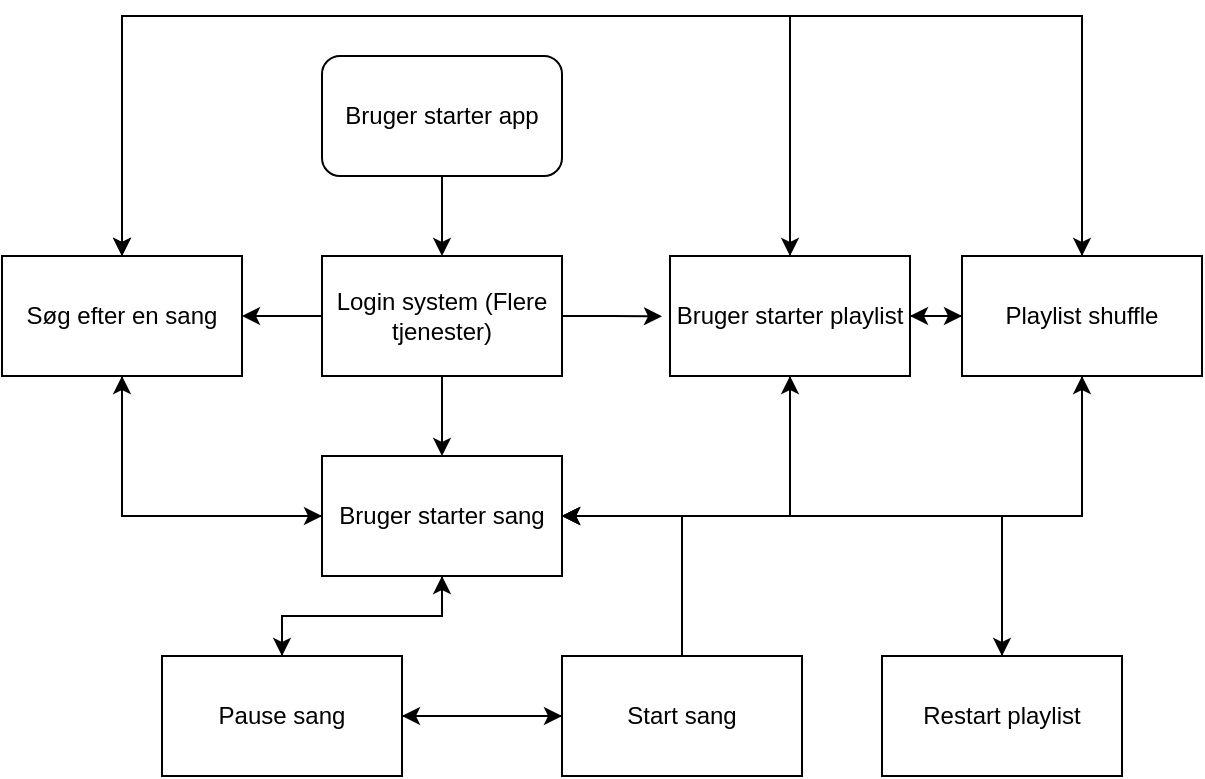 <mxfile version="20.2.8" type="device"><diagram id="C5RBs43oDa-KdzZeNtuy" name="Page-1"><mxGraphModel dx="604" dy="356" grid="1" gridSize="10" guides="1" tooltips="1" connect="1" arrows="1" fold="1" page="1" pageScale="1" pageWidth="827" pageHeight="1169" math="0" shadow="0"><root><mxCell id="WIyWlLk6GJQsqaUBKTNV-0"/><mxCell id="WIyWlLk6GJQsqaUBKTNV-1" parent="WIyWlLk6GJQsqaUBKTNV-0"/><mxCell id="KLR6BvoIKs0OWKQICFV1-5" style="edgeStyle=orthogonalEdgeStyle;rounded=0;orthogonalLoop=1;jettySize=auto;html=1;exitX=0.5;exitY=1;exitDx=0;exitDy=0;" edge="1" parent="WIyWlLk6GJQsqaUBKTNV-1" source="KLR6BvoIKs0OWKQICFV1-1" target="KLR6BvoIKs0OWKQICFV1-2"><mxGeometry relative="1" as="geometry"/></mxCell><mxCell id="KLR6BvoIKs0OWKQICFV1-1" value="Bruger starter app" style="rounded=1;whiteSpace=wrap;html=1;" vertex="1" parent="WIyWlLk6GJQsqaUBKTNV-1"><mxGeometry x="180" y="60" width="120" height="60" as="geometry"/></mxCell><mxCell id="KLR6BvoIKs0OWKQICFV1-15" style="edgeStyle=orthogonalEdgeStyle;rounded=0;orthogonalLoop=1;jettySize=auto;html=1;exitX=0.5;exitY=1;exitDx=0;exitDy=0;entryX=0.5;entryY=0;entryDx=0;entryDy=0;" edge="1" parent="WIyWlLk6GJQsqaUBKTNV-1" source="KLR6BvoIKs0OWKQICFV1-2" target="KLR6BvoIKs0OWKQICFV1-4"><mxGeometry relative="1" as="geometry"/></mxCell><mxCell id="KLR6BvoIKs0OWKQICFV1-16" style="edgeStyle=orthogonalEdgeStyle;rounded=0;orthogonalLoop=1;jettySize=auto;html=1;exitX=1;exitY=0.5;exitDx=0;exitDy=0;" edge="1" parent="WIyWlLk6GJQsqaUBKTNV-1" source="KLR6BvoIKs0OWKQICFV1-2"><mxGeometry relative="1" as="geometry"><mxPoint x="350" y="190.185" as="targetPoint"/></mxGeometry></mxCell><mxCell id="KLR6BvoIKs0OWKQICFV1-24" style="edgeStyle=orthogonalEdgeStyle;rounded=0;orthogonalLoop=1;jettySize=auto;html=1;exitX=0;exitY=0.5;exitDx=0;exitDy=0;entryX=1;entryY=0.5;entryDx=0;entryDy=0;" edge="1" parent="WIyWlLk6GJQsqaUBKTNV-1" source="KLR6BvoIKs0OWKQICFV1-2" target="KLR6BvoIKs0OWKQICFV1-23"><mxGeometry relative="1" as="geometry"/></mxCell><mxCell id="KLR6BvoIKs0OWKQICFV1-2" value="Login system (Flere tjenester)" style="rounded=0;whiteSpace=wrap;html=1;" vertex="1" parent="WIyWlLk6GJQsqaUBKTNV-1"><mxGeometry x="180" y="160" width="120" height="60" as="geometry"/></mxCell><mxCell id="KLR6BvoIKs0OWKQICFV1-7" style="edgeStyle=orthogonalEdgeStyle;rounded=0;orthogonalLoop=1;jettySize=auto;html=1;exitX=1;exitY=0.5;exitDx=0;exitDy=0;entryX=0;entryY=0.5;entryDx=0;entryDy=0;" edge="1" parent="WIyWlLk6GJQsqaUBKTNV-1" source="KLR6BvoIKs0OWKQICFV1-3" target="KLR6BvoIKs0OWKQICFV1-6"><mxGeometry relative="1" as="geometry"/></mxCell><mxCell id="KLR6BvoIKs0OWKQICFV1-17" style="edgeStyle=orthogonalEdgeStyle;rounded=0;orthogonalLoop=1;jettySize=auto;html=1;exitX=0.5;exitY=1;exitDx=0;exitDy=0;entryX=1;entryY=0.5;entryDx=0;entryDy=0;" edge="1" parent="WIyWlLk6GJQsqaUBKTNV-1" source="KLR6BvoIKs0OWKQICFV1-3" target="KLR6BvoIKs0OWKQICFV1-4"><mxGeometry relative="1" as="geometry"/></mxCell><mxCell id="KLR6BvoIKs0OWKQICFV1-34" style="edgeStyle=orthogonalEdgeStyle;rounded=0;orthogonalLoop=1;jettySize=auto;html=1;exitX=0.5;exitY=0;exitDx=0;exitDy=0;entryX=0.5;entryY=0;entryDx=0;entryDy=0;" edge="1" parent="WIyWlLk6GJQsqaUBKTNV-1" source="KLR6BvoIKs0OWKQICFV1-3" target="KLR6BvoIKs0OWKQICFV1-23"><mxGeometry relative="1" as="geometry"><Array as="points"><mxPoint x="414" y="40"/><mxPoint x="80" y="40"/></Array></mxGeometry></mxCell><mxCell id="KLR6BvoIKs0OWKQICFV1-3" value="Bruger starter playlist" style="rounded=0;whiteSpace=wrap;html=1;" vertex="1" parent="WIyWlLk6GJQsqaUBKTNV-1"><mxGeometry x="354" y="160" width="120" height="60" as="geometry"/></mxCell><mxCell id="KLR6BvoIKs0OWKQICFV1-12" style="edgeStyle=orthogonalEdgeStyle;rounded=0;orthogonalLoop=1;jettySize=auto;html=1;entryX=0.5;entryY=0;entryDx=0;entryDy=0;" edge="1" parent="WIyWlLk6GJQsqaUBKTNV-1" source="KLR6BvoIKs0OWKQICFV1-4" target="KLR6BvoIKs0OWKQICFV1-10"><mxGeometry relative="1" as="geometry"/></mxCell><mxCell id="KLR6BvoIKs0OWKQICFV1-26" style="edgeStyle=orthogonalEdgeStyle;rounded=0;orthogonalLoop=1;jettySize=auto;html=1;exitX=0;exitY=0.5;exitDx=0;exitDy=0;entryX=0.5;entryY=1;entryDx=0;entryDy=0;" edge="1" parent="WIyWlLk6GJQsqaUBKTNV-1" source="KLR6BvoIKs0OWKQICFV1-4" target="KLR6BvoIKs0OWKQICFV1-23"><mxGeometry relative="1" as="geometry"/></mxCell><mxCell id="KLR6BvoIKs0OWKQICFV1-27" style="edgeStyle=orthogonalEdgeStyle;rounded=0;orthogonalLoop=1;jettySize=auto;html=1;exitX=1;exitY=0.5;exitDx=0;exitDy=0;entryX=0.5;entryY=1;entryDx=0;entryDy=0;" edge="1" parent="WIyWlLk6GJQsqaUBKTNV-1" source="KLR6BvoIKs0OWKQICFV1-4" target="KLR6BvoIKs0OWKQICFV1-3"><mxGeometry relative="1" as="geometry"/></mxCell><mxCell id="KLR6BvoIKs0OWKQICFV1-28" style="edgeStyle=orthogonalEdgeStyle;rounded=0;orthogonalLoop=1;jettySize=auto;html=1;exitX=1;exitY=0.5;exitDx=0;exitDy=0;entryX=0.5;entryY=1;entryDx=0;entryDy=0;" edge="1" parent="WIyWlLk6GJQsqaUBKTNV-1" source="KLR6BvoIKs0OWKQICFV1-4" target="KLR6BvoIKs0OWKQICFV1-6"><mxGeometry relative="1" as="geometry"/></mxCell><mxCell id="KLR6BvoIKs0OWKQICFV1-31" style="edgeStyle=orthogonalEdgeStyle;rounded=0;orthogonalLoop=1;jettySize=auto;html=1;exitX=1;exitY=0.5;exitDx=0;exitDy=0;entryX=0.5;entryY=0;entryDx=0;entryDy=0;" edge="1" parent="WIyWlLk6GJQsqaUBKTNV-1" source="KLR6BvoIKs0OWKQICFV1-4" target="KLR6BvoIKs0OWKQICFV1-29"><mxGeometry relative="1" as="geometry"/></mxCell><mxCell id="KLR6BvoIKs0OWKQICFV1-4" value="Bruger starter sang" style="rounded=0;whiteSpace=wrap;html=1;" vertex="1" parent="WIyWlLk6GJQsqaUBKTNV-1"><mxGeometry x="180" y="260" width="120" height="60" as="geometry"/></mxCell><mxCell id="KLR6BvoIKs0OWKQICFV1-18" style="edgeStyle=orthogonalEdgeStyle;rounded=0;orthogonalLoop=1;jettySize=auto;html=1;exitX=0.5;exitY=1;exitDx=0;exitDy=0;entryX=1;entryY=0.5;entryDx=0;entryDy=0;" edge="1" parent="WIyWlLk6GJQsqaUBKTNV-1" source="KLR6BvoIKs0OWKQICFV1-6" target="KLR6BvoIKs0OWKQICFV1-4"><mxGeometry relative="1" as="geometry"/></mxCell><mxCell id="KLR6BvoIKs0OWKQICFV1-35" style="edgeStyle=orthogonalEdgeStyle;rounded=0;orthogonalLoop=1;jettySize=auto;html=1;exitX=0.5;exitY=0;exitDx=0;exitDy=0;entryX=0.5;entryY=0;entryDx=0;entryDy=0;" edge="1" parent="WIyWlLk6GJQsqaUBKTNV-1" source="KLR6BvoIKs0OWKQICFV1-6" target="KLR6BvoIKs0OWKQICFV1-23"><mxGeometry relative="1" as="geometry"><Array as="points"><mxPoint x="560" y="40"/><mxPoint x="80" y="40"/></Array></mxGeometry></mxCell><mxCell id="KLR6BvoIKs0OWKQICFV1-37" style="edgeStyle=orthogonalEdgeStyle;rounded=0;orthogonalLoop=1;jettySize=auto;html=1;exitX=0;exitY=0.5;exitDx=0;exitDy=0;entryX=1;entryY=0.5;entryDx=0;entryDy=0;" edge="1" parent="WIyWlLk6GJQsqaUBKTNV-1" source="KLR6BvoIKs0OWKQICFV1-6" target="KLR6BvoIKs0OWKQICFV1-3"><mxGeometry relative="1" as="geometry"/></mxCell><mxCell id="KLR6BvoIKs0OWKQICFV1-6" value="Playlist shuffle" style="rounded=0;whiteSpace=wrap;html=1;" vertex="1" parent="WIyWlLk6GJQsqaUBKTNV-1"><mxGeometry x="500" y="160" width="120" height="60" as="geometry"/></mxCell><mxCell id="KLR6BvoIKs0OWKQICFV1-19" style="edgeStyle=orthogonalEdgeStyle;rounded=0;orthogonalLoop=1;jettySize=auto;html=1;exitX=0.5;exitY=0;exitDx=0;exitDy=0;entryX=0.5;entryY=1;entryDx=0;entryDy=0;" edge="1" parent="WIyWlLk6GJQsqaUBKTNV-1" source="KLR6BvoIKs0OWKQICFV1-10" target="KLR6BvoIKs0OWKQICFV1-4"><mxGeometry relative="1" as="geometry"><Array as="points"><mxPoint x="160" y="340"/><mxPoint x="240" y="340"/></Array></mxGeometry></mxCell><mxCell id="KLR6BvoIKs0OWKQICFV1-21" style="edgeStyle=orthogonalEdgeStyle;rounded=0;orthogonalLoop=1;jettySize=auto;html=1;exitX=1;exitY=0.5;exitDx=0;exitDy=0;entryX=0;entryY=0.5;entryDx=0;entryDy=0;" edge="1" parent="WIyWlLk6GJQsqaUBKTNV-1" source="KLR6BvoIKs0OWKQICFV1-10" target="KLR6BvoIKs0OWKQICFV1-11"><mxGeometry relative="1" as="geometry"/></mxCell><mxCell id="KLR6BvoIKs0OWKQICFV1-10" value="Pause sang" style="rounded=0;whiteSpace=wrap;html=1;" vertex="1" parent="WIyWlLk6GJQsqaUBKTNV-1"><mxGeometry x="100" y="360" width="120" height="60" as="geometry"/></mxCell><mxCell id="KLR6BvoIKs0OWKQICFV1-20" style="edgeStyle=orthogonalEdgeStyle;rounded=0;orthogonalLoop=1;jettySize=auto;html=1;exitX=0.5;exitY=0;exitDx=0;exitDy=0;entryX=1;entryY=0.5;entryDx=0;entryDy=0;" edge="1" parent="WIyWlLk6GJQsqaUBKTNV-1" source="KLR6BvoIKs0OWKQICFV1-11" target="KLR6BvoIKs0OWKQICFV1-4"><mxGeometry relative="1" as="geometry"/></mxCell><mxCell id="KLR6BvoIKs0OWKQICFV1-22" style="edgeStyle=orthogonalEdgeStyle;rounded=0;orthogonalLoop=1;jettySize=auto;html=1;exitX=0;exitY=0.5;exitDx=0;exitDy=0;entryX=1;entryY=0.5;entryDx=0;entryDy=0;" edge="1" parent="WIyWlLk6GJQsqaUBKTNV-1" source="KLR6BvoIKs0OWKQICFV1-11" target="KLR6BvoIKs0OWKQICFV1-10"><mxGeometry relative="1" as="geometry"/></mxCell><mxCell id="KLR6BvoIKs0OWKQICFV1-11" value="Start sang" style="rounded=0;whiteSpace=wrap;html=1;" vertex="1" parent="WIyWlLk6GJQsqaUBKTNV-1"><mxGeometry x="300" y="360" width="120" height="60" as="geometry"/></mxCell><mxCell id="KLR6BvoIKs0OWKQICFV1-25" style="edgeStyle=orthogonalEdgeStyle;rounded=0;orthogonalLoop=1;jettySize=auto;html=1;exitX=0.5;exitY=1;exitDx=0;exitDy=0;entryX=0;entryY=0.5;entryDx=0;entryDy=0;" edge="1" parent="WIyWlLk6GJQsqaUBKTNV-1" source="KLR6BvoIKs0OWKQICFV1-23" target="KLR6BvoIKs0OWKQICFV1-4"><mxGeometry relative="1" as="geometry"/></mxCell><mxCell id="KLR6BvoIKs0OWKQICFV1-33" style="edgeStyle=orthogonalEdgeStyle;rounded=0;orthogonalLoop=1;jettySize=auto;html=1;exitX=0.5;exitY=0;exitDx=0;exitDy=0;entryX=0.5;entryY=0;entryDx=0;entryDy=0;" edge="1" parent="WIyWlLk6GJQsqaUBKTNV-1" source="KLR6BvoIKs0OWKQICFV1-23" target="KLR6BvoIKs0OWKQICFV1-3"><mxGeometry relative="1" as="geometry"><Array as="points"><mxPoint x="80" y="40"/><mxPoint x="414" y="40"/></Array></mxGeometry></mxCell><mxCell id="KLR6BvoIKs0OWKQICFV1-36" style="edgeStyle=orthogonalEdgeStyle;rounded=0;orthogonalLoop=1;jettySize=auto;html=1;exitX=0.5;exitY=0;exitDx=0;exitDy=0;entryX=0.5;entryY=0;entryDx=0;entryDy=0;" edge="1" parent="WIyWlLk6GJQsqaUBKTNV-1" source="KLR6BvoIKs0OWKQICFV1-23" target="KLR6BvoIKs0OWKQICFV1-6"><mxGeometry relative="1" as="geometry"><Array as="points"><mxPoint x="80" y="40"/><mxPoint x="560" y="40"/></Array></mxGeometry></mxCell><mxCell id="KLR6BvoIKs0OWKQICFV1-23" value="Søg efter en sang" style="rounded=0;whiteSpace=wrap;html=1;" vertex="1" parent="WIyWlLk6GJQsqaUBKTNV-1"><mxGeometry x="20" y="160" width="120" height="60" as="geometry"/></mxCell><mxCell id="KLR6BvoIKs0OWKQICFV1-30" style="edgeStyle=orthogonalEdgeStyle;rounded=0;orthogonalLoop=1;jettySize=auto;html=1;entryX=1;entryY=0.5;entryDx=0;entryDy=0;exitX=0.5;exitY=0;exitDx=0;exitDy=0;" edge="1" parent="WIyWlLk6GJQsqaUBKTNV-1" source="KLR6BvoIKs0OWKQICFV1-29" target="KLR6BvoIKs0OWKQICFV1-4"><mxGeometry relative="1" as="geometry"><Array as="points"><mxPoint x="520" y="290"/></Array></mxGeometry></mxCell><mxCell id="KLR6BvoIKs0OWKQICFV1-29" value="Restart playlist" style="rounded=0;whiteSpace=wrap;html=1;" vertex="1" parent="WIyWlLk6GJQsqaUBKTNV-1"><mxGeometry x="460" y="360" width="120" height="60" as="geometry"/></mxCell></root></mxGraphModel></diagram></mxfile>